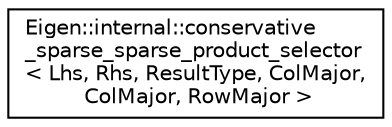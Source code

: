 digraph "Graphical Class Hierarchy"
{
  edge [fontname="Helvetica",fontsize="10",labelfontname="Helvetica",labelfontsize="10"];
  node [fontname="Helvetica",fontsize="10",shape=record];
  rankdir="LR";
  Node1 [label="Eigen::internal::conservative\l_sparse_sparse_product_selector\l\< Lhs, Rhs, ResultType, ColMajor,\l ColMajor, RowMajor \>",height=0.2,width=0.4,color="black", fillcolor="white", style="filled",URL="$struct_eigen_1_1internal_1_1conservative__sparse__sparse__product__selector_3_01_lhs_00_01_rhs_0f1680f6d2d45917adac59b754c8465e6.html"];
}
